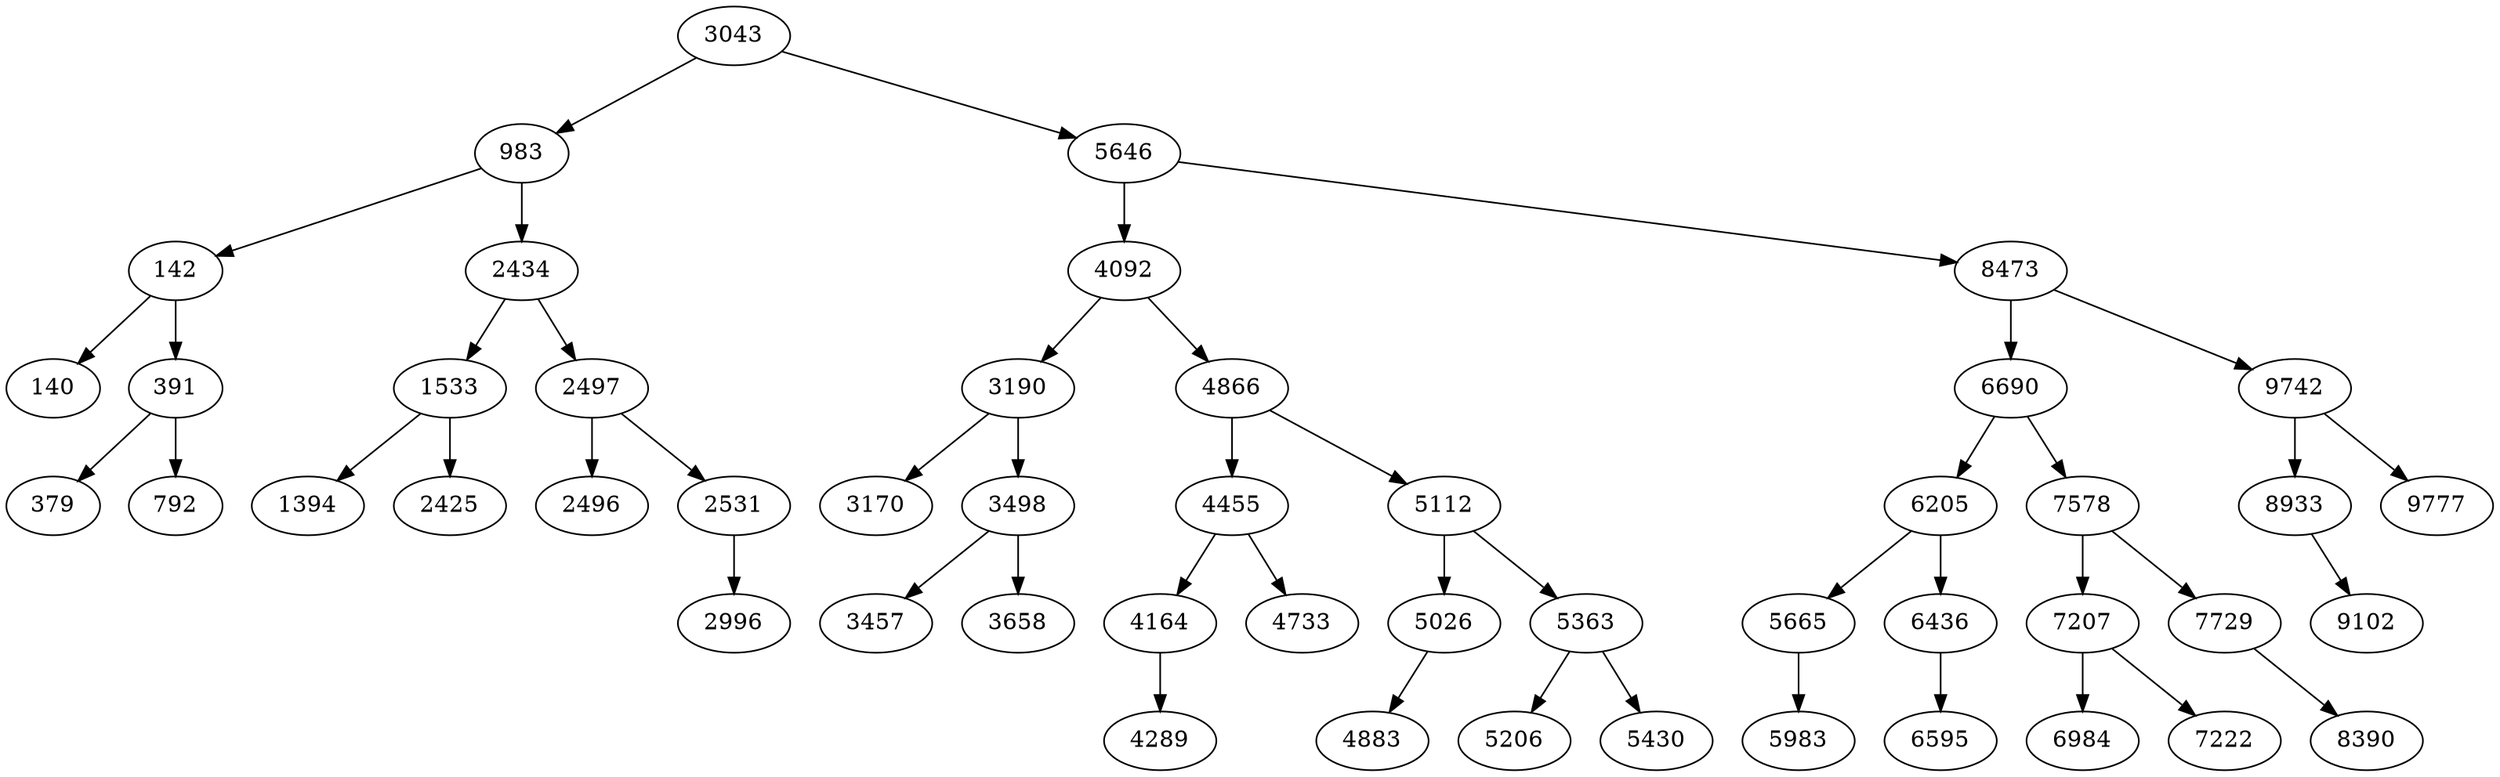 digraph{
142 -> 140
142 -> 391
391 -> 379
391 -> 792
983 -> 142
983 -> 2434
1533 -> 1394
1533 -> 2425
2434 -> 1533
2434 -> 2497
2497 -> 2496
2497 -> 2531
2531 -> 2996
3043 -> 983
3043 -> 5646
3190 -> 3170
3190 -> 3498
3498 -> 3457
3498 -> 3658
4092 -> 3190
4092 -> 4866
4164 -> 4289
4455 -> 4164
4455 -> 4733
4866 -> 4455
4866 -> 5112
5026 -> 4883
5112 -> 5026
5112 -> 5363
5363 -> 5206
5363 -> 5430
5646 -> 4092
5646 -> 8473
5665 -> 5983
6205 -> 5665
6205 -> 6436
6436 -> 6595
6690 -> 6205
6690 -> 7578
7207 -> 6984
7207 -> 7222
7578 -> 7207
7578 -> 7729
7729 -> 8390
8473 -> 6690
8473 -> 9742
8933 -> 9102
9742 -> 8933
9742 -> 9777
}